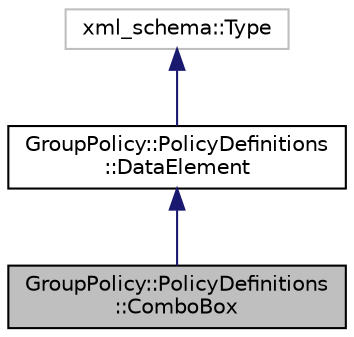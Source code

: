 digraph "GroupPolicy::PolicyDefinitions::ComboBox"
{
 // LATEX_PDF_SIZE
  edge [fontname="Helvetica",fontsize="10",labelfontname="Helvetica",labelfontsize="10"];
  node [fontname="Helvetica",fontsize="10",shape=record];
  Node1 [label="GroupPolicy::PolicyDefinitions\l::ComboBox",height=0.2,width=0.4,color="black", fillcolor="grey75", style="filled", fontcolor="black",tooltip="Class corresponding to the ComboBox schema type."];
  Node2 -> Node1 [dir="back",color="midnightblue",fontsize="10",style="solid",fontname="Helvetica"];
  Node2 [label="GroupPolicy::PolicyDefinitions\l::DataElement",height=0.2,width=0.4,color="black", fillcolor="white", style="filled",URL="$class_group_policy_1_1_policy_definitions_1_1_data_element.html",tooltip="Class corresponding to the DataElement schema type."];
  Node3 -> Node2 [dir="back",color="midnightblue",fontsize="10",style="solid",fontname="Helvetica"];
  Node3 [label="xml_schema::Type",height=0.2,width=0.4,color="grey75", fillcolor="white", style="filled",tooltip=" "];
}

